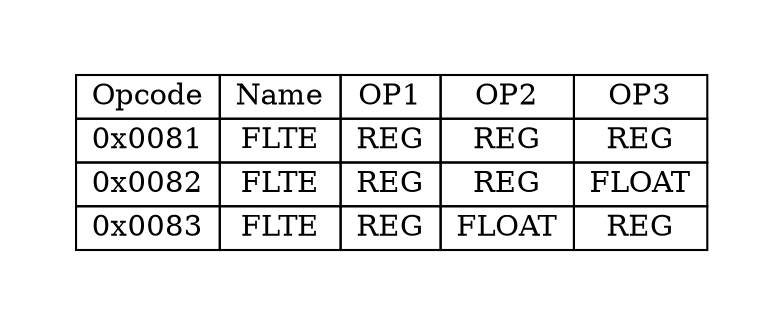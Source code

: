 digraph{
graph [pad="0.5", nodesep="0.5", ranksep="2" ]
node[shape=plain]
Foo [label=<
<table border="0" cellborder="1" cellspacing="0">
<tr><td> Opcode </td> <td> Name </td> <td> OP1 </td><td> OP2 </td><td> OP3 </td> </tr>
<tr><td> 0x0081 </td><td> FLTE </td><td> REG </td><td> REG </td><td> REG </td> </tr>
<tr><td> 0x0082 </td><td> FLTE </td><td> REG </td><td> REG </td><td> FLOAT </td> </tr>
<tr><td> 0x0083 </td><td> FLTE </td><td> REG </td><td> FLOAT </td><td> REG </td> </tr>
</table>>];
}
